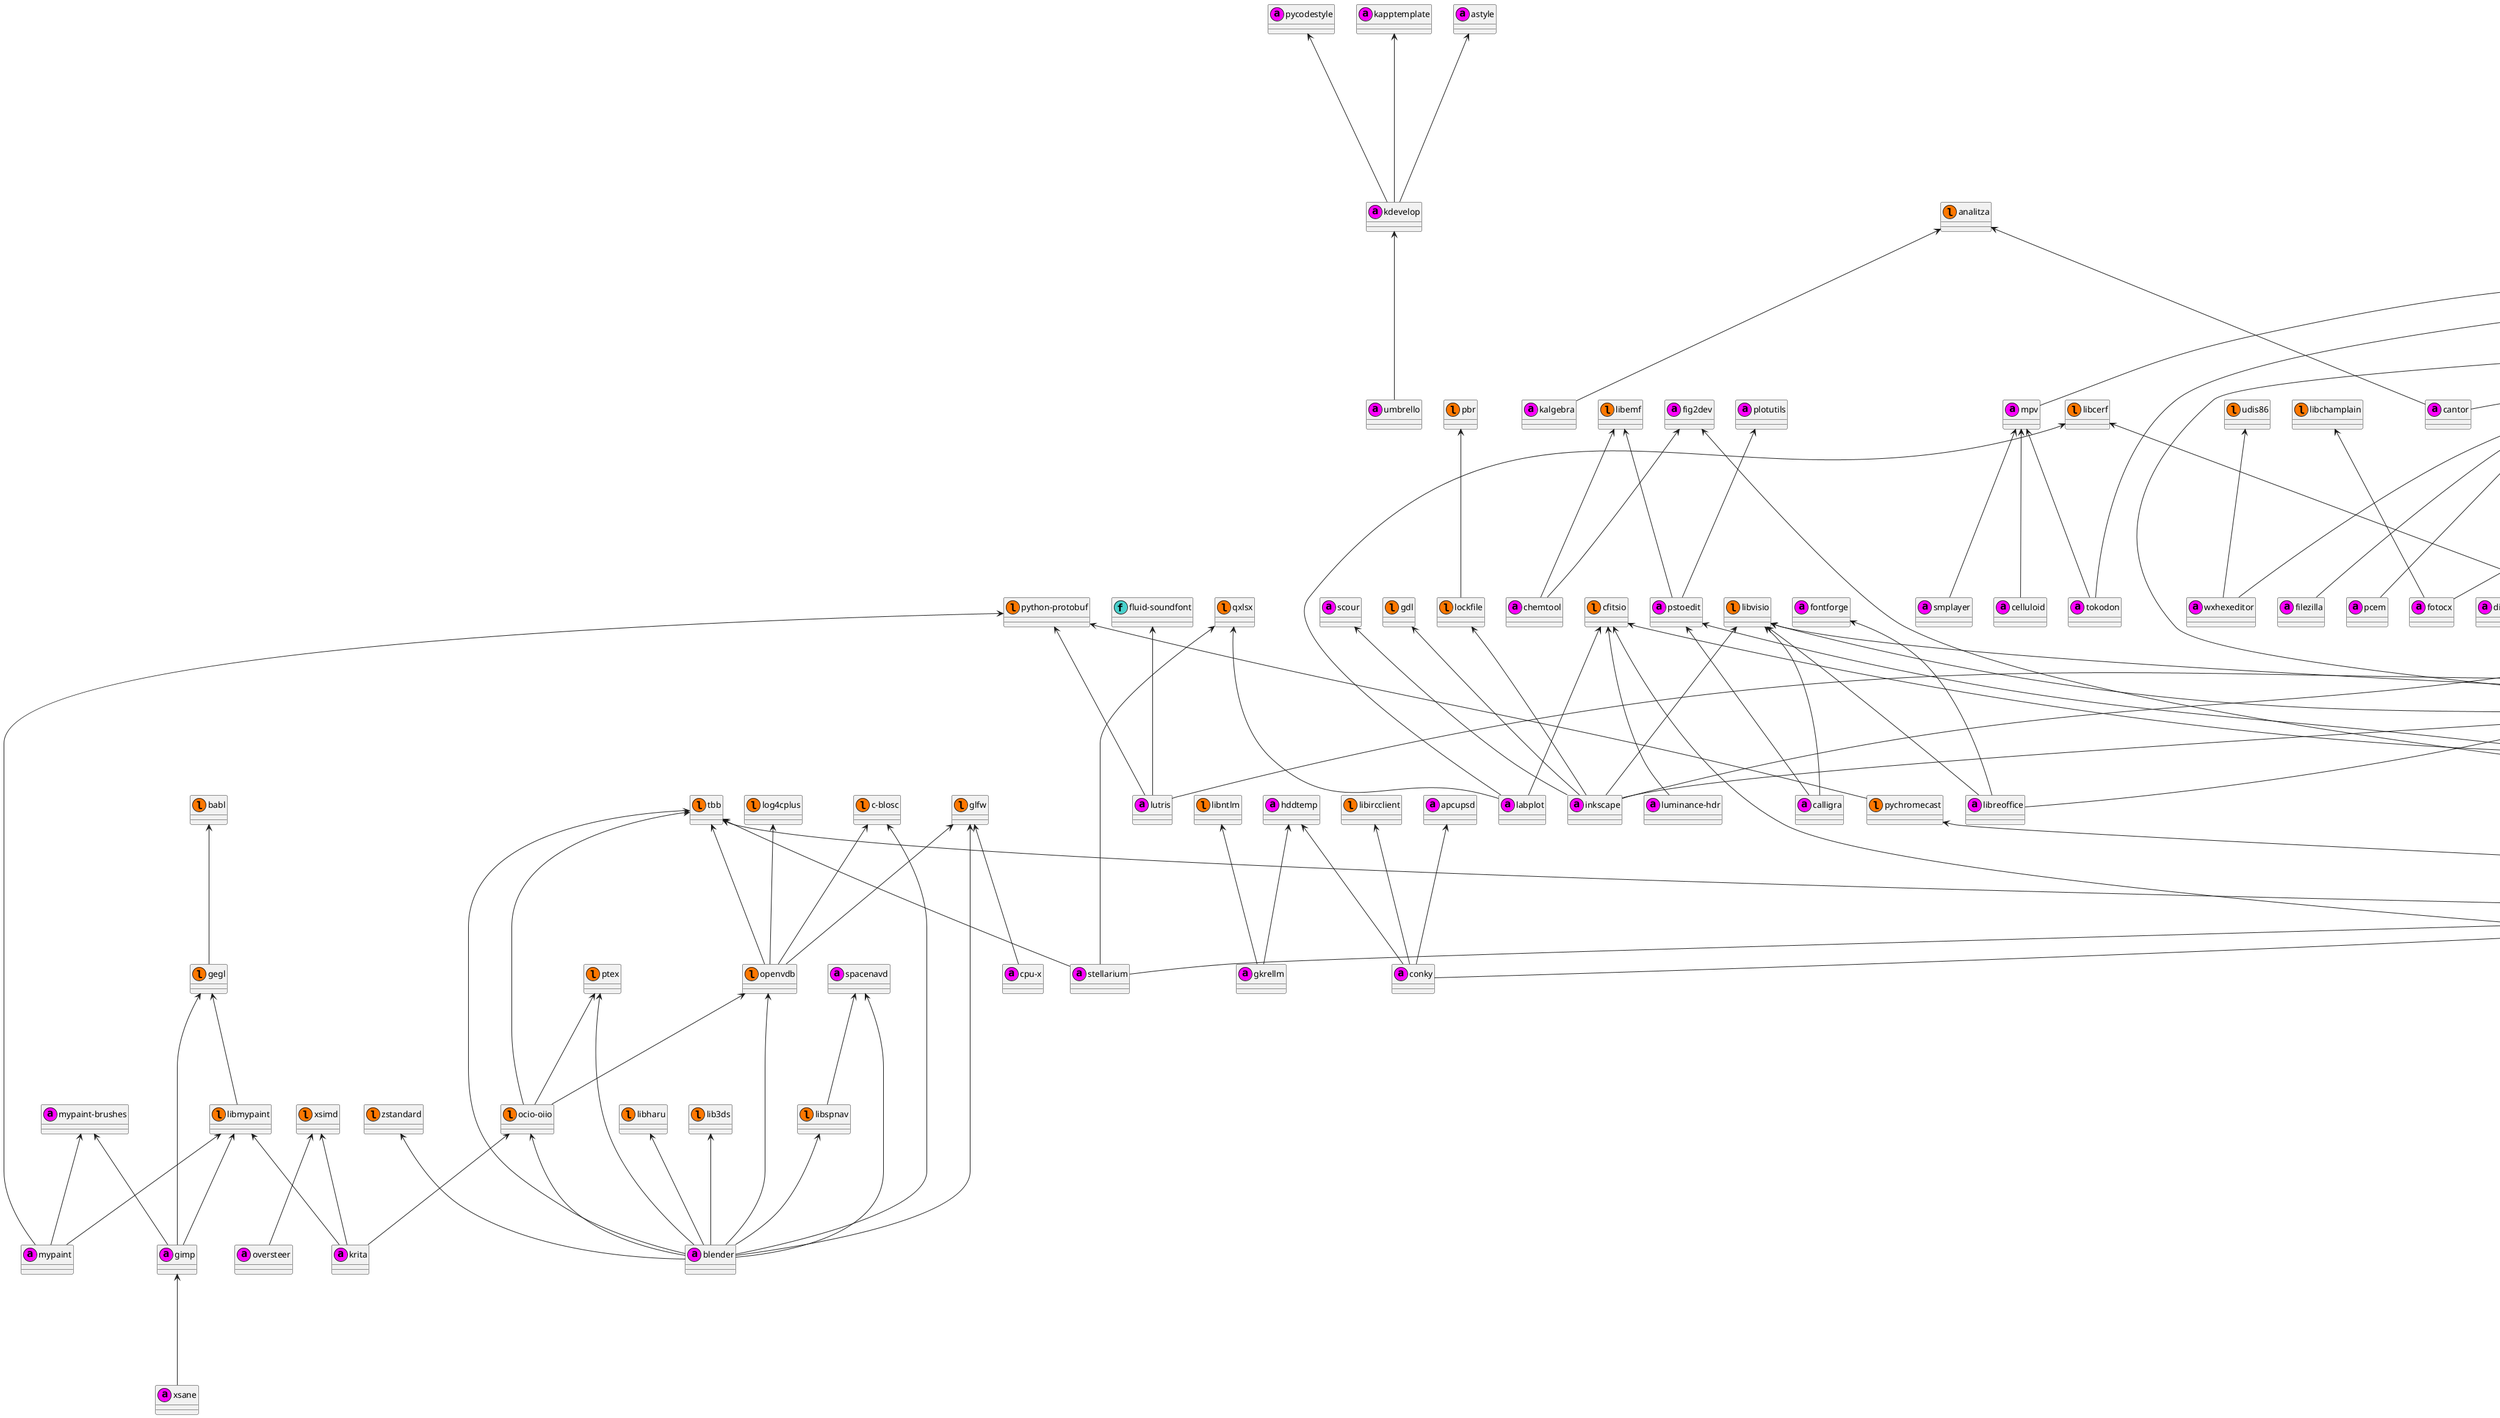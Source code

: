 @startuml

entity "loopup" as utils/loopup << (u,#4B0082) >> {

}
entity "cascadia-code" as fonts/cascadia-code << (f,#48D1CC) >> {

}
entity "fontawesome" as fonts/fontawesome << (f,#48D1CC) >> {

}
entity "font-cursor-misc" as fonts/font-cursor-misc << (f,#48D1CC) >> {

}
entity "inconsolata" as fonts/inconsolata << (f,#48D1CC) >> {

}
entity "inconsolata-hellenic" as fonts/inconsolata-hellenic << (f,#48D1CC) >> {

}
entity "jetbrains-mono" as fonts/jetbrains-mono << (f,#48D1CC) >> {

}
entity "noto-cjk" as fonts/noto-cjk << (f,#48D1CC) >> {

}
entity "noto-extra" as fonts/noto-extra << (f,#48D1CC) >> {

}
entity "roboto" as fonts/roboto << (f,#48D1CC) >> {

}
entity "robotomono" as fonts/robotomono << (f,#48D1CC) >> {

}
entity "robotoslab" as fonts/robotoslab << (f,#48D1CC) >> {

}
entity "stix-fonts" as fonts/stix-fonts << (f,#48D1CC) >> {

}
entity "texcm-ttf" as fonts/texcm-ttf << (f,#48D1CC) >> {

}
entity "wqy-zenhei" as fonts/wqy-zenhei << (f,#48D1CC) >> {

}
entity "wqy-microhei" as fonts/wqy-microhei << (f,#48D1CC) >> {

}
entity "fluid-soundfont" as fonts/fluid-soundfont << (f,#48D1CC) >> {

}
entity "analitza" as libs/analitza << (l,#FF7700) >> {

}
entity "AOMediaCodecs" as libs/AOMediaCodecs << (l,#FF7700) >> {

}
entity "asio" as libs/asio << (l,#FF7700) >> {

}
entity "aubio" as libs/aubio << (l,#FF7700) >> {

}
entity "babl" as libs/babl << (l,#FF7700) >> {

}
entity "beautifulsoup4" as libs/beautifulsoup4 << (l,#FF7700) >> {

}
entity "breeze-plymouth" as libs/breeze-plymouth << (l,#FF7700) >> {

}
entity "c-blosc" as libs/c-blosc << (l,#FF7700) >> {

}
entity "cfitsio" as libs/cfitsio << (l,#FF7700) >> {

}
entity "chrome-binary-plugins" as libs/chrome-binary-plugins << (l,#FF7700) >> {

}
entity "colorama" as libs/colorama << (l,#FF7700) >> {

}
entity "compface" as libs/compface << (l,#FF7700) >> {

}
entity "cpp-httplib" as libs/cpp-httplib << (l,#FF7700) >> {

}
entity "css-parser" as libs/css-parser << (l,#FF7700) >> {

}
entity "cssselect" as libs/cssselect << (l,#FF7700) >> {

}
entity "feedparser" as libs/feedparser << (l,#FF7700) >> {

}
entity "flann" as libs/flann << (l,#FF7700) >> {

}
entity "fltk" as libs/fltk << (l,#FF7700) >> {

}
entity "freeimage" as libs/freeimage << (l,#FF7700) >> {

}
entity "freeradius-client" as apps/freeradius-client << (a,#FF00FF) >> {

}
entity "ftgl" as libs/ftgl << (l,#FF7700) >> {

}
entity "game-music-emu" as libs/game-music-emu << (l,#FF7700) >> {

}
entity "gavl" as libs/gavl << (l,#FF7700) >> {

}
entity "girara" as libs/girara << (l,#FF7700) >> {

}
entity "gdl" as libs/gdl << (l,#FF7700) >> {

}
entity "gl2ps" as libs/gl2ps << (l,#FF7700) >> {

}
entity "glfw" as libs/glfw << (l,#FF7700) >> {

}
entity "gmime-2" as libs/gmime-2 << (l,#FF7700) >> {

}
entity "goocanvas" as libs/goocanvas << (l,#FF7700) >> {

}
entity "gpm" as libs/gpm << (l,#FF7700) >> {

}
entity "gst-plugins-v4l2" as libs/gst-plugins-v4l2 << (l,#FF7700) >> {

}
entity "gtksourceviewmm" as libs/gtksourceviewmm << (l,#FF7700) >> {

}
entity "gupnp-igd" as libs/gupnp-igd << (l,#FF7700) >> {

}
entity "hidapi" as libs/hidapi << (l,#FF7700) >> {

}
entity "id3lib" as libs/id3lib << (l,#FF7700) >> {

}
entity "iniparser" as libs/iniparser << (l,#FF7700) >> {

}
entity "intel-mediasdk" as libs/intel-mediasdk << (l,#FF7700) >> {

}
entity "IO-Tty" as libs/IO-Tty << (l,#FF7700) >> {

}
entity "jbigkit" as libs/jbigkit << (l,#FF7700) >> {

}
entity "ladspa-sdk" as libs/ladspa-sdk << (l,#FF7700) >> {

}
entity "leptonica" as libs/leptonica << (l,#FF7700) >> {

}
entity "lib3ds" as libs/lib3ds << (l,#FF7700) >> {

}
entity "libbs2b" as libs/libbs2b << (l,#FF7700) >> {

}
entity "libcerf" as libs/libcerf << (l,#FF7700) >> {

}
entity "libchamplain" as libs/libchamplain << (l,#FF7700) >> {

}
entity "libconfig" as libs/libconfig << (l,#FF7700) >> {

}
entity "libdiscid" as libs/libdiscid << (l,#FF7700) >> {

}
entity "libdispatch" as libs/libdispatch << (l,#FF7700) >> {

}
entity "libdvdcss" as libs/libdvdcss << (l,#FF7700) >> {

}
entity "libebur128" as libs/libebur128 << (l,#FF7700) >> {

}
entity "libemf" as libs/libemf << (l,#FF7700) >> {

}
entity "libfame" as libs/libfame << (l,#FF7700) >> {

}
entity "libgii" as libs/libgii << (l,#FF7700) >> {

}
entity "libglade" as libs/libglade << (l,#FF7700) >> {

}
entity "libharu" as libs/libharu << (l,#FF7700) >> {

}
entity "libircclient" as libs/libircclient << (l,#FF7700) >> {

}
entity "libktorrent" as libs/libktorrent << (l,#FF7700) >> {

}
entity "liblo" as libs/liblo << (l,#FF7700) >> {

}
entity "liblqr" as libs/liblqr << (l,#FF7700) >> {

}
entity "libmirage" as libs/libmirage << (l,#FF7700) >> {

}
entity "libmp4v2" as libs/libmp4v2 << (l,#FF7700) >> {

}
entity "libntlm" as libs/libntlm << (l,#FF7700) >> {

}
entity "libopusenc" as libs/libopusenc << (l,#FF7700) >> {

}
entity "libprojectm" as libs/libprojectm << (l,#FF7700) >> {

}
entity "libsfml" as libs/libsfml << (l,#FF7700) >> {

}
entity "libshout" as libs/libshout << (l,#FF7700) >> {

}
entity "libsidplay" as libs/libsidplay << (l,#FF7700) >> {

}
entity "libsidplayfp" as libs/libsidplayfp << (l,#FF7700) >> {

}
entity "libsoundtouch" as libs/libsoundtouch << (l,#FF7700) >> {

}
entity "libsrtp" as libs/libsrtp << (l,#FF7700) >> {

}
entity "libutf8proc" as libs/libutf8proc << (l,#FF7700) >> {

}
entity "libvisio" as libs/libvisio << (l,#FF7700) >> {

}
entity "libXaw3d" as libs/libXaw3d << (l,#FF7700) >> {

}
entity "libxdg-basedir" as libs/libxdg-basedir << (l,#FF7700) >> {

}
entity "libzen" as libs/libzen << (l,#FF7700) >> {

}
entity "log4cplus" as libs/log4cplus << (l,#FF7700) >> {

}
entity "lrzsz" as libs/lrzsz << (l,#FF7700) >> {

}
entity "lttng-ust-2_12" as libs/lttng-ust-2_12 << (l,#FF7700) >> {

}
entity "LuaBitOp" as libs/LuaBitOp << (l,#FF7700) >> {

}
entity "lv2" as libs/lv2 << (l,#FF7700) >> {

}
entity "lzip" as libs/lzip << (l,#FF7700) >> {

}
entity "mac" as libs/mac << (l,#FF7700) >> {

}
entity "mathjax" as libs/mathjax << (l,#FF7700) >> {

}
entity "mbedtls" as libs/mbedtls << (l,#FF7700) >> {

}
entity "motif" as libs/motif << (l,#FF7700) >> {

}
entity "mxml" as libs/mxml << (l,#FF7700) >> {

}
entity "nas" as libs/nas << (l,#FF7700) >> {

}
entity "Net-SNMP" as libs/Net-SNMP << (l,#FF7700) >> {

}
entity "neXtaw" as libs/neXtaw << (l,#FF7700) >> {

}
entity "nlohmann_json" as libs/nlohmann_json << (l,#FF7700) >> {

}
entity "oniguruma" as libs/oniguruma << (l,#FF7700) >> {

}
entity "ossp-uuid" as libs/ossp-uuid << (l,#FF7700) >> {

}
entity "pbr" as libs/pbr << (l,#FF7700) >> {

}
entity "perl-Tk" as libs/perl-Tk << (l,#FF7700) >> {

}
entity "physfs" as libs/physfs << (l,#FF7700) >> {

}
entity "portsmf" as libs/portsmf << (l,#FF7700) >> {

}
entity "ptex" as libs/ptex << (l,#FF7700) >> {

}
entity "pynacl" as libs/pynacl << (l,#FF7700) >> {

}
entity "pyproject-hooks" as libs/pyproject-hooks << (l,#FF7700) >> {

}
entity "python-msgpack" as libs/python-msgpack << (l,#FF7700) >> {

}
entity "python-protobuf" as libs/python-protobuf << (l,#FF7700) >> {

}
entity "qcustomplot" as libs/qcustomplot << (l,#FF7700) >> {

}
entity "qscintilla" as libs/qscintilla << (l,#FF7700) >> {

}
entity "qscintilla-qt5" as libs/qscintilla-qt5 << (l,#FF7700) >> {

}
entity "qtpy" as libs/qtpy << (l,#FF7700) >> {

}
entity "qxlsx" as libs/qxlsx << (l,#FF7700) >> {

}
entity "random2" as libs/random2 << (l,#FF7700) >> {

}
entity "rapidjson" as libs/rapidjson << (l,#FF7700) >> {

}
entity "regex" as libs/regex << (l,#FF7700) >> {

}
entity "reportlab" as libs/reportlab << (l,#FF7700) >> {

}
entity "rnnoise" as apps/rnnoise << (a,#FF00FF) >> {

}
entity "rtaudio" as libs/rtaudio << (l,#FF7700) >> {

}
entity "rtmidi" as libs/rtmidi << (l,#FF7700) >> {

}
entity "send2trash" as libs/send2trash << (l,#FF7700) >> {

}
entity "sgml-common" as libs/sgml-common << (l,#FF7700) >> {

}
entity "smpeg" as libs/smpeg << (l,#FF7700) >> {

}
entity "smpeg2" as libs/smpeg2 << (l,#FF7700) >> {

}
entity "Text-CSV" as libs/Text-CSV << (l,#FF7700) >> {

}
entity "tinyxml2" as libs/tinyxml2 << (l,#FF7700) >> {

}
entity "tree-sitter" as libs/tree-sitter << (l,#FF7700) >> {

}
entity "twisted" as libs/twisted << (l,#FF7700) >> {

}
entity "udis86" as libs/udis86 << (l,#FF7700) >> {

}
entity "uriparser" as libs/uriparser << (l,#FF7700) >> {

}
entity "uthash" as libs/uthash << (l,#FF7700) >> {

}
entity "utfcpp" as libs/utfcpp << (l,#FF7700) >> {

}
entity "vamp-plugin-sdk" as libs/vamp-plugin-sdk << (l,#FF7700) >> {

}
entity "vdf" as libs/vdf << (l,#FF7700) >> {

}
entity "websocketpp" as libs/websocketpp << (l,#FF7700) >> {

}
entity "python-deprecated" as libs/python-deprecated << (l,#FF7700) >> {

}
entity "wxGTK" as libs/wxGTK << (l,#FF7700) >> {

}
entity "wxGTK-3_0-gtk3" as libs/wxGTK-3_0-gtk3 << (l,#FF7700) >> {

}
entity "xsimd" as libs/xsimd << (l,#FF7700) >> {

}
entity "zimg" as libs/zimg << (l,#FF7700) >> {

}
entity "zita-convolver" as libs/zita-convolver << (l,#FF7700) >> {

}
entity "zstandard" as libs/zstandard << (l,#FF7700) >> {

}
entity "alacritty" as apps/alacritty << (a,#FF00FF) >> {

}
entity "alligator" as apps/alligator << (a,#FF00FF) >> {

}
entity "amarok" as apps/amarok << (a,#FF00FF) >> {

}
entity "amberol" as apps/amberol << (a,#FF00FF) >> {

}
entity "android-tools" as apps/android-tools << (a,#FF00FF) >> {

}
entity "ant" as apps/ant << (a,#FF00FF) >> {

}
entity "astyle" as apps/astyle << (a,#FF00FF) >> {

}
entity "apcupsd" as apps/apcupsd << (a,#FF00FF) >> {

}
entity "argouml" as apps/argouml << (a,#FF00FF) >> {

}
entity "argyllcms" as apps/argyllcms << (a,#FF00FF) >> {

}
entity "atop" as apps/atop << (a,#FF00FF) >> {

}
entity "b5i2iso" as apps/b5i2iso << (a,#FF00FF) >> {

}
entity "badwolf" as apps/badwolf << (a,#FF00FF) >> {

}
entity "bashtop" as apps/bashtop << (a,#FF00FF) >> {

}
entity "bchunk" as apps/bchunk << (a,#FF00FF) >> {

}
entity "billardgl" as apps/billardgl << (a,#FF00FF) >> {

}
entity "bind-tools" as apps/bind-tools << (a,#FF00FF) >> {

}
entity "bin2iso" as apps/bin2iso << (a,#FF00FF) >> {

}
entity "bleachbit" as apps/bleachbit << (a,#FF00FF) >> {

}
entity "bluefish" as apps/bluefish << (a,#FF00FF) >> {

}
entity "bottom" as apps/bottom << (a,#FF00FF) >> {

}
entity "brasero" as apps/brasero << (a,#FF00FF) >> {

}
entity "brave" as apps/brave << (a,#FF00FF) >> {

}
entity "brother-dcp1610w-bin" as apps/brother-dcp1610w-bin << (a,#FF00FF) >> {

}
entity "brother-scan4-bin" as apps/brother-scan4-bin << (a,#FF00FF) >> {

}
entity "cartridges" as apps/cartridges << (a,#FF00FF) >> {

}
entity "ccd2iso" as apps/ccd2iso << (a,#FF00FF) >> {

}
entity "celestia" as apps/celestia << (a,#FF00FF) >> {

}
entity "clamav" as apps/clamav << (a,#FF00FF) >> {

}
entity "cmatrix" as apps/cmatrix << (a,#FF00FF) >> {

}
entity "colord-kde" as apps/colord-kde << (a,#FF00FF) >> {

}
entity "converseen" as apps/converseen << (a,#FF00FF) >> {

}
entity "cool-retro-term" as apps/cool-retro-term << (a,#FF00FF) >> {

}
entity "coquillo" as apps/coquillo << (a,#FF00FF) >> {

}
entity "cuetools" as apps/cuetools << (a,#FF00FF) >> {

}
entity "curses-hexedit" as apps/curses-hexedit << (a,#FF00FF) >> {

}
entity "dcraw" as apps/dcraw << (a,#FF00FF) >> {

}
entity "designer" as apps/designer << (a,#FF00FF) >> {

}
entity "diffpdf" as apps/diffpdf << (a,#FF00FF) >> {

}
entity "diffuse" as apps/diffuse << (a,#FF00FF) >> {

}
entity "distrobox" as apps/distrobox << (a,#FF00FF) >> {

}
entity "dolphin-plugins-git" as apps/dolphin-plugins-git << (a,#FF00FF) >> {

}
entity "dotnet-common" as apps/dotnet-common << (a,#FF00FF) >> {

}
entity "dotnet-runtime-nugets-8" as apps/dotnet-runtime-nugets-8 << (a,#FF00FF) >> {

}
entity "drawio-desktop-bin" as apps/drawio-desktop-bin << (a,#FF00FF) >> {

}
entity "dtach" as apps/dtach << (a,#FF00FF) >> {

}
entity "dvdauthor" as apps/dvdauthor << (a,#FF00FF) >> {

}
entity "edid-tools" as apps/edid-tools << (a,#FF00FF) >> {

}
entity "elisa" as apps/elisa << (a,#FF00FF) >> {

}
entity "Email-Outlook-Message" as apps/Email-Outlook-Message << (a,#FF00FF) >> {

}
entity "erlang" as apps/erlang << (a,#FF00FF) >> {

}
entity "epiphany" as apps/epiphany << (a,#FF00FF) >> {

}
entity "epson-inkjet-printer-escpr" as apps/epson-inkjet-printer-escpr << (a,#FF00FF) >> {

}
entity "epstool" as apps/epstool << (a,#FF00FF) >> {

}
entity "eselect-emacs" as apps/eselect-emacs << (a,#FF00FF) >> {

}
entity "ext4magic" as apps/ext4magic << (a,#FF00FF) >> {

}
entity "extundelete" as apps/extundelete << (a,#FF00FF) >> {

}
entity "ffmpeg-chromium" as libs/ffmpeg-chromium << (l,#FF7700) >> {

}
entity "ffmpegthumbs" as apps/ffmpegthumbs << (a,#FF00FF) >> {

}
entity "fig2dev" as apps/fig2dev << (a,#FF00FF) >> {

}
entity "filelight" as apps/filelight << (a,#FF00FF) >> {

}
entity "firejail" as apps/firejail << (a,#FF00FF) >> {

}
entity "fish" as apps/fish << (a,#FF00FF) >> {

}
entity "flam3" as apps/flam3 << (a,#FF00FF) >> {

}
entity "flameshot" as apps/flameshot << (a,#FF00FF) >> {

}
entity "foliate" as apps/foliate << (a,#FF00FF) >> {

}
entity "fontforge" as apps/fontforge << (a,#FF00FF) >> {

}
entity "foobillard" as apps/foobillard << (a,#FF00FF) >> {

}
entity "fooyin" as apps/fooyin << (a,#FF00FF) >> {

}
entity "fpc" as apps/fpc << (a,#FF00FF) >> {

}
entity "fping" as apps/fping << (a,#FF00FF) >> {

}
entity "fraqtive" as apps/fraqtive << (a,#FF00FF) >> {

}
entity "freeoffice" as apps/freeoffice << (a,#FF00FF) >> {

}
entity "galaxy" as apps/galaxy << (a,#FF00FF) >> {

}
entity "gaupol" as apps/gaupol << (a,#FF00FF) >> {

}
entity "geany" as apps/geany << (a,#FF00FF) >> {

}
entity "geeqie" as apps/geeqie << (a,#FF00FF) >> {

}
entity "ghostwriter" as apps/ghostwriter << (a,#FF00FF) >> {

}
entity "gitkraken" as apps/gitkraken << (a,#FF00FF) >> {

}
entity "gmtp" as apps/gmtp << (a,#FF00FF) >> {

}
entity "gnofract4d" as apps/gnofract4d << (a,#FF00FF) >> {

}
entity "gnome-shell-frippery" as apps/gnome-shell-frippery << (a,#FF00FF) >> {

}
entity "gnome-tweaks" as apps/gnome-tweaks << (a,#FF00FF) >> {

}
entity "gnumeric" as apps/gnumeric << (a,#FF00FF) >> {

}
entity "go" as apps/go << (a,#FF00FF) >> {

}
entity "google-chrome" as apps/google-chrome << (a,#FF00FF) >> {

}
entity "grub-btrfs" as apps/grub-btrfs << (a,#FF00FF) >> {

}
entity "gsmartcontrol" as apps/gsmartcontrol << (a,#FF00FF) >> {

}
entity "gtk-sunlight" as apps/gtk-sunlight << (a,#FF00FF) >> {

}
entity "gtkspell" as apps/gtkspell << (a,#FF00FF) >> {

}
entity "guvcview" as apps/guvcview << (a,#FF00FF) >> {

}
entity "hardinfo" as apps/hardinfo << (a,#FF00FF) >> {

}
entity "hddtemp" as apps/hddtemp << (a,#FF00FF) >> {

}
entity "htop" as apps/htop << (a,#FF00FF) >> {

}
entity "httrack" as apps/httrack << (a,#FF00FF) >> {

}
entity "hwinfo" as apps/hwinfo << (a,#FF00FF) >> {

}
entity "iat" as apps/iat << (a,#FF00FF) >> {

}
entity "i2c-tools" as apps/i2c-tools << (a,#FF00FF) >> {

}
entity "icoutils" as apps/icoutils << (a,#FF00FF) >> {

}
entity "imwheel" as apps/imwheel << (a,#FF00FF) >> {

}
entity "iptraf-ng" as apps/iptraf-ng << (a,#FF00FF) >> {

}
entity "joe" as apps/joe << (a,#FF00FF) >> {

}
entity "kapptemplate" as apps/kapptemplate << (a,#FF00FF) >> {

}
entity "kate" as apps/kate << (a,#FF00FF) >> {

}
entity "kcharselect" as apps/kcharselect << (a,#FF00FF) >> {

}
entity "kchmviewer" as apps/kchmviewer << (a,#FF00FF) >> {

}
entity "kcolorchooser" as apps/kcolorchooser << (a,#FF00FF) >> {

}
entity "kdiff3" as apps/kdiff3 << (a,#FF00FF) >> {

}
entity "kdocker" as apps/kdocker << (a,#FF00FF) >> {

}
entity "keepassxc" as apps/keepassxc << (a,#FF00FF) >> {

}
entity "kgpg" as apps/kgpg << (a,#FF00FF) >> {

}
entity "khronos" as apps/khronos << (a,#FF00FF) >> {

}
entity "kimagemapeditor" as apps/kimagemapeditor << (a,#FF00FF) >> {

}
entity "kompare" as apps/kompare << (a,#FF00FF) >> {

}
entity "konqueror" as apps/konqueror << (a,#FF00FF) >> {

}
entity "kooha" as apps/kooha << (a,#FF00FF) >> {

}
entity "kookbook" as apps/kookbook << (a,#FF00FF) >> {

}
entity "krfb" as apps/krfb << (a,#FF00FF) >> {

}
entity "krecorder" as apps/krecorder << (a,#FF00FF) >> {

}
entity "kruler" as apps/kruler << (a,#FF00FF) >> {

}
entity "krusader" as apps/krusader << (a,#FF00FF) >> {

}
entity "ksnip" as apps/ksnip << (a,#FF00FF) >> {

}
entity "kvantum" as apps/kvantum << (a,#FF00FF) >> {

}
entity "leocad" as apps/leocad << (a,#FF00FF) >> {

}
entity "qalculate-gtk" as apps/qalculate-gtk << (a,#FF00FF) >> {

}
entity "qalculate-qt" as apps/qalculate-qt << (a,#FF00FF) >> {

}
entity "librecad" as apps/librecad << (a,#FF00FF) >> {

}
entity "linuxtv-utils" as apps/linuxtv-utils << (a,#FF00FF) >> {

}
entity "lshw" as apps/lshw << (a,#FF00FF) >> {

}
entity "luajit" as apps/luajit << (a,#FF00FF) >> {

}
entity "ly" as apps/ly << (a,#FF00FF) >> {

}
entity "mandelbulber" as apps/mandelbulber << (a,#FF00FF) >> {

}
entity "mangohud" as apps/mangohud << (a,#FF00FF) >> {

}
entity "marble" as apps/marble << (a,#FF00FF) >> {

}
entity "meld" as apps/meld << (a,#FF00FF) >> {

}
entity "minidlna" as apps/minidlna << (a,#FF00FF) >> {

}
entity "mono" as apps/mono << (a,#FF00FF) >> {

}
entity "mypaint-brushes" as apps/mypaint-brushes << (a,#FF00FF) >> {

}
entity "ncdu" as apps/ncdu << (a,#FF00FF) >> {

}
entity "nethogs" as apps/nethogs << (a,#FF00FF) >> {

}
entity "netkit-fingerd" as apps/netkit-fingerd << (a,#FF00FF) >> {

}
entity "nmap" as apps/nmap << (a,#FF00FF) >> {

}
entity "nmon" as apps/nmon << (a,#FF00FF) >> {

}
entity "nnn" as apps/nnn << (a,#FF00FF) >> {

}
entity "nordvpn" as apps/nordvpn << (a,#FF00FF) >> {

}
entity "nrg2iso" as apps/nrg2iso << (a,#FF00FF) >> {

}
entity "nx" as apps/nx << (a,#FF00FF) >> {

}
entity "otter" as apps/otter << (a,#FF00FF) >> {

}
entity "pandoc" as apps/pandoc << (a,#FF00FF) >> {

}
entity "pdftk" as apps/pdftk << (a,#FF00FF) >> {

}
entity "peek" as apps/peek << (a,#FF00FF) >> {

}
entity "piper" as apps/piper << (a,#FF00FF) >> {

}
entity "plasma-sdk" as apps/plasma-sdk << (a,#FF00FF) >> {

}
entity "plotutils" as apps/plotutils << (a,#FF00FF) >> {

}
entity "podofo" as apps/podofo << (a,#FF00FF) >> {

}
entity "popcorntime" as apps/popcorntime << (a,#FF00FF) >> {

}
entity "polari" as apps/polari << (a,#FF00FF) >> {

}
entity "powerpanel" as apps/powerpanel << (a,#FF00FF) >> {

}
entity "proton-ge-custom-bin" as apps/proton-ge-custom-bin << (a,#FF00FF) >> {

}
entity "pulseaudio-qt" as apps/pulseaudio-qt << (a,#FF00FF) >> {

}
entity "putty" as apps/putty << (a,#FF00FF) >> {

}
entity "pycodestyle" as apps/pycodestyle << (a,#FF00FF) >> {

}
entity "qbittorrent" as apps/qbittorrent << (a,#FF00FF) >> {

}
entity "qmplay2" as apps/qmplay2 << (a,#FF00FF) >> {

}
entity "qt5ct" as apps/qt5ct << (a,#FF00FF) >> {

}
entity "qt6ct" as apps/qt6ct << (a,#FF00FF) >> {

}
entity "quassel" as apps/quassel << (a,#FF00FF) >> {

}
entity "qhexedit2" as apps/qhexedit2 << (a,#FF00FF) >> {

}
entity "qjackctl" as apps/qjackctl << (a,#FF00FF) >> {

}
entity "qjoypad" as apps/qjoypad << (a,#FF00FF) >> {

}
entity "qview" as apps/qview << (a,#FF00FF) >> {

}
entity "rawtherapee" as apps/rawtherapee << (a,#FF00FF) >> {

}
entity "redshift" as apps/redshift << (a,#FF00FF) >> {

}
entity "rhino" as apps/rhino << (a,#FF00FF) >> {

}
entity "rssguard" as apps/rssguard << (a,#FF00FF) >> {

}
entity "rofi" as apps/rofi << (a,#FF00FF) >> {

}
entity "scapy" as apps/scapy << (a,#FF00FF) >> {

}
entity "scour" as apps/scour << (a,#FF00FF) >> {

}
entity "simple-scan" as apps/simple-scan << (a,#FF00FF) >> {

}
entity "simplescreenrecorder" as apps/simplescreenrecorder << (a,#FF00FF) >> {

}
entity "skypeforlinux" as apps/skypeforlinux << (a,#FF00FF) >> {

}
entity "snapper-gui" as apps/snapper-gui << (a,#FF00FF) >> {

}
entity "sndio" as apps/sndio << (a,#FF00FF) >> {

}
entity "solaar" as apps/solaar << (a,#FF00FF) >> {

}
entity "spacenavd" as apps/spacenavd << (a,#FF00FF) >> {

}
entity "subtitlecomposer" as apps/subtitlecomposer << (a,#FF00FF) >> {

}
entity "sqlcipher" as apps/sqlcipher << (a,#FF00FF) >> {

}
entity "supercollider" as apps/supercollider << (a,#FF00FF) >> {

}
entity "tcsh" as apps/tcsh << (a,#FF00FF) >> {

}
entity "timeshift" as apps/timeshift << (a,#FF00FF) >> {

}
entity "tophat" as apps/tophat << (a,#FF00FF) >> {

}
entity "tree" as apps/tree << (a,#FF00FF) >> {

}
entity "shortwave" as apps/shortwave << (a,#FF00FF) >> {

}
entity "st" as apps/st << (a,#FF00FF) >> {

}
entity "sweeper" as apps/sweeper << (a,#FF00FF) >> {

}
entity "systemdgenie" as apps/systemdgenie << (a,#FF00FF) >> {

}
entity "testdisk" as apps/testdisk << (a,#FF00FF) >> {

}
entity "tk" as apps/tk << (a,#FF00FF) >> {

}
entity "tmux" as apps/tmux << (a,#FF00FF) >> {

}
entity "ttaenc" as apps/ttaenc << (a,#FF00FF) >> {

}
entity "twolame" as apps/twolame << (a,#FF00FF) >> {

}
entity "ufw" as apps/ufw << (a,#FF00FF) >> {

}
entity "ulauncher" as apps/ulauncher << (a,#FF00FF) >> {

}
entity "usb_modeswitch" as apps/usb_modeswitch << (a,#FF00FF) >> {

}
entity "usbmuxd" as apps/usbmuxd << (a,#FF00FF) >> {

}
entity "vcdimager" as apps/vcdimager << (a,#FF00FF) >> {

}
entity "vesktop" as apps/vesktop << (a,#FF00FF) >> {

}
entity "video-trimmer" as apps/video-trimmer << (a,#FF00FF) >> {

}
entity "vscodium" as apps/vscodium << (a,#FF00FF) >> {

}
entity "w_scan" as apps/w_scan << (a,#FF00FF) >> {

}
entity "wacomtablet" as apps/wacomtablet << (a,#FF00FF) >> {

}
entity "warp" as apps/warp << (a,#FF00FF) >> {

}
entity "wavemon" as apps/wavemon << (a,#FF00FF) >> {

}
entity "weechat" as apps/weechat << (a,#FF00FF) >> {

}
entity "wireshark" as apps/wireshark << (a,#FF00FF) >> {

}
entity "worker" as apps/worker << (a,#FF00FF) >> {

}
entity "xaos" as apps/xaos << (a,#FF00FF) >> {

}
entity "xli" as apps/xli << (a,#FF00FF) >> {

}
entity "xmahjongg" as apps/xmahjongg << (a,#FF00FF) >> {

}
entity "xpad" as apps/xpad << (a,#FF00FF) >> {

}
entity "xscreensavers" as apps/xscreensavers << (a,#FF00FF) >> {

}
entity "xsensors" as apps/xsensors << (a,#FF00FF) >> {

}
entity "xwininfo" as apps/xwininfo << (a,#FF00FF) >> {

}
entity "zsh" as apps/zsh << (a,#FF00FF) >> {

}
entity "build" as libs/build << (l,#FF7700) >> {

}
entity "cachecontrol" as libs/cachecontrol << (l,#FF7700) >> {

}
entity "cmt-plugins" as libs/cmt-plugins << (l,#FF7700) >> {

}
entity "dssi" as libs/dssi << (l,#FF7700) >> {

}
entity "gst-plugins-srtp" as libs/gst-plugins-srtp << (l,#FF7700) >> {

}
entity "hid" as libs/hid << (l,#FF7700) >> {

}
entity "libao" as libs/libao << (l,#FF7700) >> {

}
entity "libcaca" as libs/libcaca << (l,#FF7700) >> {

}
entity "libgnomecanvas" as libs/libgnomecanvas << (l,#FF7700) >> {

}
entity "liblrdf" as libs/liblrdf << (l,#FF7700) >> {

}
entity "libmediainfo" as libs/libmediainfo << (l,#FF7700) >> {

}
entity "libmikmod" as libs/libmikmod << (l,#FF7700) >> {

}
entity "libnice" as libs/libnice << (l,#FF7700) >> {

}
entity "libspnav" as libs/libspnav << (l,#FF7700) >> {

}
entity "lilv" as libs/lilv << (l,#FF7700) >> {

}
entity "lockfile" as libs/lockfile << (l,#FF7700) >> {

}
entity "lpeg" as libs/lpeg << (l,#FF7700) >> {

}
entity "pgi" as libs/pgi << (l,#FF7700) >> {

}
entity "pychromecast" as libs/pychromecast << (l,#FF7700) >> {

}
entity "pysol-cards" as libs/pysol-cards << (l,#FF7700) >> {

}
entity "rubberband" as libs/rubberband << (l,#FF7700) >> {

}
entity "tbb" as libs/tbb << (l,#FF7700) >> {

}
entity "tiff-compat" as libs/tiff-compat << (l,#FF7700) >> {

}
entity "xine-lib" as libs/xine-lib << (l,#FF7700) >> {

}
entity "cairo-clock" as apps/cairo-clock << (a,#FF00FF) >> {

}
entity "cairo-dock" as apps/cairo-dock << (a,#FF00FF) >> {

}
entity "cava" as apps/cava << (a,#FF00FF) >> {

}
entity "cdemu" as apps/cdemu << (a,#FF00FF) >> {

}
entity "cdemu" as layerbase/cdemu << (λ,#98FB98) >> {

}
entity "cdrdao" as apps/cdrdao << (a,#FF00FF) >> {

}
entity "chemtool" as apps/chemtool << (a,#FF00FF) >> {

}
entity "clementine" as apps/clementine << (a,#FF00FF) >> {

}
entity "cpu-x" as apps/cpu-x << (a,#FF00FF) >> {

}
entity "cutecom" as apps/cutecom << (a,#FF00FF) >> {

}
entity "darktable" as apps/darktable << (a,#FF00FF) >> {

}
entity "deadbeef" as apps/deadbeef << (a,#FF00FF) >> {

}
entity "delve" as apps/delve << (a,#FF00FF) >> {

}
entity "dia" as apps/dia << (a,#FF00FF) >> {

}
entity "diff-pdf" as apps/diff-pdf << (a,#FF00FF) >> {

}
entity "docker-tools" as apps/docker-tools << (a,#FF00FF) >> {

}
entity "dotnet-sdk-6" as apps/dotnet-sdk-6 << (a,#FF00FF) >> {

}
entity "dotnet-sdk-8" as apps/dotnet-sdk-8 << (a,#FF00FF) >> {

}
entity "easytag" as apps/easytag << (a,#FF00FF) >> {

}
entity "emacs" as apps/emacs << (a,#FF00FF) >> {

}
entity "extreme-tuxracer" as apps/extreme-tuxracer << (a,#FF00FF) >> {

}
entity "filezilla" as apps/filezilla << (a,#FF00FF) >> {

}
entity "foot" as apps/foot << (a,#FF00FF) >> {

}
entity "gftp" as apps/gftp << (a,#FF00FF) >> {

}
entity "ghostty" as apps/ghostty << (a,#FF00FF) >> {

}
entity "gkrellm" as apps/gkrellm << (a,#FF00FF) >> {

}
entity "gnome-games" as apps/gnome-games << (a,#FF00FF) >> {

}
entity "gnuchess" as apps/gnuchess << (a,#FF00FF) >> {

}
entity "gopls" as apps/gopls << (a,#FF00FF) >> {

}
entity "goverlay" as apps/goverlay << (a,#FF00FF) >> {

}
entity "handbrake" as apps/handbrake << (a,#FF00FF) >> {

}
entity "hexchat" as apps/hexchat << (a,#FF00FF) >> {

}
entity "isomaster" as apps/isomaster << (a,#FF00FF) >> {

}
entity "kalgebra" as apps/kalgebra << (a,#FF00FF) >> {

}
entity "kget" as apps/kget << (a,#FF00FF) >> {

}
entity "kid3" as apps/kid3 << (a,#FF00FF) >> {

}
entity "krename" as apps/krename << (a,#FF00FF) >> {

}
entity "ktorrent" as apps/ktorrent << (a,#FF00FF) >> {

}
entity "kwave" as apps/kwave << (a,#FF00FF) >> {

}
entity "kweather" as apps/kweather << (a,#FF00FF) >> {

}
entity "lash" as apps/lash << (a,#FF00FF) >> {

}
entity "links" as apps/links << (a,#FF00FF) >> {

}
entity "linux-wbfs-manager" as apps/linux-wbfs-manager << (a,#FF00FF) >> {

}
entity "lutris" as apps/lutris << (a,#FF00FF) >> {

}
entity "mc" as apps/mc << (a,#FF00FF) >> {

}
entity "milkytracker" as apps/milkytracker << (a,#FF00FF) >> {

}
entity "minicom" as apps/minicom << (a,#FF00FF) >> {

}
entity "mirage2iso" as apps/mirage2iso << (a,#FF00FF) >> {

}
entity "mkvtoolnix" as apps/mkvtoolnix << (a,#FF00FF) >> {

}
entity "mosh" as apps/mosh << (a,#FF00FF) >> {

}
entity "mpv" as apps/mpv << (a,#FF00FF) >> {

}
entity "musescore" as apps/musescore << (a,#FF00FF) >> {

}
entity "net-snmp" as apps/net-snmp << (a,#FF00FF) >> {

}
entity "nwipe" as apps/nwipe << (a,#FF00FF) >> {

}
entity "obs-studio" as apps/obs-studio << (a,#FF00FF) >> {

}
entity "oh-my-posh" as apps/oh-my-posh << (a,#FF00FF) >> {

}
entity "okteta" as apps/okteta << (a,#FF00FF) >> {

}
entity "openjade" as apps/openjade << (a,#FF00FF) >> {

}
entity "openrgb" as apps/openrgb << (a,#FF00FF) >> {

}
entity "opera" as apps/opera << (a,#FF00FF) >> {

}
entity "oversteer" as apps/oversteer << (a,#FF00FF) >> {

}
entity "p7zip-ui" as apps/p7zip-ui << (a,#FF00FF) >> {

}
entity "pcem" as apps/pcem << (a,#FF00FF) >> {

}
entity "pdfarranger" as apps/pdfarranger << (a,#FF00FF) >> {

}
entity "picom" as apps/picom << (a,#FF00FF) >> {

}
entity "pip" as apps/pip << (a,#FF00FF) >> {

}
entity "plymouth-kcm" as apps/plymouth-kcm << (a,#FF00FF) >> {

}
entity "postgresql" as apps/postgresql << (a,#FF00FF) >> {

}
entity "pstoedit" as apps/pstoedit << (a,#FF00FF) >> {

}
entity "qcad" as apps/qcad << (a,#FF00FF) >> {

}
entity "qdevicemonitor" as apps/qdevicemonitor << (a,#FF00FF) >> {

}
entity "qmmp" as apps/qmmp << (a,#FF00FF) >> {

}
entity "qtox" as apps/qtox << (a,#FF00FF) >> {

}
entity "qutebrowser" as apps/qutebrowser << (a,#FF00FF) >> {

}
entity "regexxer" as apps/regexxer << (a,#FF00FF) >> {

}
entity "remmina" as apps/remmina << (a,#FF00FF) >> {

}
entity "rotoscope" as apps/rotoscope << (a,#FF00FF) >> {

}
entity "shntool" as apps/shntool << (a,#FF00FF) >> {

}
entity "shutter" as apps/shutter << (a,#FF00FF) >> {

}
entity "sigil" as apps/sigil << (a,#FF00FF) >> {

}
entity "smplayer" as apps/smplayer << (a,#FF00FF) >> {

}
entity "soundconverter" as apps/soundconverter << (a,#FF00FF) >> {

}
entity "sqliteman" as apps/sqliteman << (a,#FF00FF) >> {

}
entity "tesseract" as apps/tesseract << (a,#FF00FF) >> {

}
entity "tigervnc" as apps/tigervnc << (a,#FF00FF) >> {

}
entity "tor" as apps/tor << (a,#FF00FF) >> {

}
entity "transmission" as apps/transmission << (a,#FF00FF) >> {

}
entity "upplay" as apps/upplay << (a,#FF00FF) >> {

}
entity "vdr" as apps/vdr << (a,#FF00FF) >> {

}
entity "visual-regexp" as apps/visual-regexp << (a,#FF00FF) >> {

}
entity "vivaldi" as apps/vivaldi << (a,#FF00FF) >> {

}
entity "vkeybd" as apps/vkeybd << (a,#FF00FF) >> {

}
entity "warzone2100" as apps/warzone2100 << (a,#FF00FF) >> {

}
entity "wxhexeditor" as apps/wxhexeditor << (a,#FF00FF) >> {

}
entity "wine-staging" as apps/wine-staging << (a,#FF00FF) >> {

}
entity "yamllint" as apps/yamllint << (a,#FF00FF) >> {

}
entity "zathura" as apps/zathura << (a,#FF00FF) >> {

}
entity "zoom" as apps/zoom << (a,#FF00FF) >> {

}
entity "gst-plugins-libnice" as libs/gst-plugins-libnice << (l,#FF7700) >> {

}
entity "indilib" as libs/indilib << (l,#FF7700) >> {

}
entity "openvdb" as libs/openvdb << (l,#FF7700) >> {

}
entity "amsynth" as apps/amsynth << (a,#FF00FF) >> {

}
entity "asbru-cm" as apps/asbru-cm << (a,#FF00FF) >> {

}
entity "avalonia-ilspy" as apps/avalonia-ilspy << (a,#FF00FF) >> {

}
entity "avidemux" as apps/avidemux << (a,#FF00FF) >> {

}
entity "bat" as apps/bat << (a,#FF00FF) >> {

}
entity "brother-dcp1610w-bin-brscan4" as apps/brother-dcp1610w-bin-brscan4 << (a,#FF00FF) >> {

}
entity "calibre" as apps/calibre << (a,#FF00FF) >> {

}
entity "cantor" as apps/cantor << (a,#FF00FF) >> {

}
entity "celluloid" as apps/celluloid << (a,#FF00FF) >> {

}
entity "clamtk" as apps/clamtk << (a,#FF00FF) >> {

}
entity "dvd-rw-tools" as apps/dvd-rw-tools << (a,#FF00FF) >> {

}
entity "fluidsynth" as apps/fluidsynth << (a,#FF00FF) >> {

}
entity "fotocx" as apps/fotocx << (a,#FF00FF) >> {

}
entity "gnome-nettool" as apps/gnome-nettool << (a,#FF00FF) >> {

}
entity "gnuplot" as apps/gnuplot << (a,#FF00FF) >> {

}
entity "helm-synthesizer" as apps/helm-synthesizer << (a,#FF00FF) >> {

}
entity "hplip" as apps/hplip << (a,#FF00FF) >> {

}
entity "k3b" as apps/k3b << (a,#FF00FF) >> {

}
entity "kdegames" as apps/kdegames << (a,#FF00FF) >> {

}
entity "kodi" as apps/kodi << (a,#FF00FF) >> {

}
entity "lazarus" as apps/lazarus << (a,#FF00FF) >> {

}
entity "libreoffice" as apps/libreoffice << (a,#FF00FF) >> {

}
entity "lollypop" as apps/lollypop << (a,#FF00FF) >> {

}
entity "luminance-hdr" as apps/luminance-hdr << (a,#FF00FF) >> {

}
entity "mediainfo" as apps/mediainfo << (a,#FF00FF) >> {

}
entity "mediainfo-gui" as apps/mediainfo-gui << (a,#FF00FF) >> {

}
entity "megasync" as apps/megasync << (a,#FF00FF) >> {

}
entity "mixxx" as apps/mixxx << (a,#FF00FF) >> {

}
entity "nagios" as apps/nagios << (a,#FF00FF) >> {

}
entity "neovim" as apps/neovim << (a,#FF00FF) >> {

}
entity "nmapsi" as apps/nmapsi << (a,#FF00FF) >> {

}
entity "onedrive" as apps/onedrive << (a,#FF00FF) >> {

}
entity "openra" as apps/openra << (a,#FF00FF) >> {

}
entity "plasma-firewall" as apps/plasma-firewall << (a,#FF00FF) >> {

}
entity "q4wine" as apps/q4wine << (a,#FF00FF) >> {

}
entity "qsampler" as apps/qsampler << (a,#FF00FF) >> {

}
entity "quodlibet" as apps/quodlibet << (a,#FF00FF) >> {

}
entity "rclone" as apps/rclone << (a,#FF00FF) >> {

}
entity "rosegarden" as apps/rosegarden << (a,#FF00FF) >> {

}
entity "scribus" as apps/scribus << (a,#FF00FF) >> {

}
entity "skanpage" as apps/skanpage << (a,#FF00FF) >> {

}
entity "sqlitebrowser" as apps/sqlitebrowser << (a,#FF00FF) >> {

}
entity "terminatorx" as apps/terminatorx << (a,#FF00FF) >> {

}
entity "timidity" as apps/timidity << (a,#FF00FF) >> {

}
entity "tokodon" as apps/tokodon << (a,#FF00FF) >> {

}
entity "valgrind" as apps/valgrind << (a,#FF00FF) >> {

}
entity "x2goclient" as apps/x2goclient << (a,#FF00FF) >> {

}
entity "x2goserver" as apps/x2goserver << (a,#FF00FF) >> {

}
entity "xemacs" as apps/xemacs << (a,#FF00FF) >> {

}
entity "xmms2" as apps/xmms2 << (a,#FF00FF) >> {

}
entity "xscreensaver" as apps/xscreensaver << (a,#FF00FF) >> {

}
entity "xournal" as apps/xournal << (a,#FF00FF) >> {

}
entity "yoshimi" as apps/yoshimi << (a,#FF00FF) >> {

}
entity "zynaddsubfx" as apps/zynaddsubfx << (a,#FF00FF) >> {

}
entity "farstream" as libs/farstream << (l,#FF7700) >> {

}
entity "freeipmi" as libs/freeipmi << (l,#FF7700) >> {

}
entity "frei0r-plugins" as libs/frei0r-plugins << (l,#FF7700) >> {

}
entity "sdl" as libs/sdl << (l,#FF7700) >> {

}
entity "sdl2" as libs/sdl2 << (l,#FF7700) >> {

}
entity "audacious" as apps/audacious << (a,#FF00FF) >> {

}
entity "calf" as apps/calf << (a,#FF00FF) >> {

}
entity "calligra" as apps/calligra << (a,#FF00FF) >> {

}
entity "calligraplan" as apps/calligraplan << (a,#FF00FF) >> {

}
entity "dosbox" as apps/dosbox << (a,#FF00FF) >> {

}
entity "flacon" as apps/flacon << (a,#FF00FF) >> {

}
entity "gcdemu" as apps/gcdemu << (a,#FF00FF) >> {

}
entity "goneovim" as apps/goneovim << (a,#FF00FF) >> {

}
entity "gradience" as apps/gradience << (a,#FF00FF) >> {

}
entity "hugin" as apps/hugin << (a,#FF00FF) >> {

}
entity "inkscape" as apps/inkscape << (a,#FF00FF) >> {

}
entity "kcdemu" as apps/kcdemu << (a,#FF00FF) >> {

}
entity "kstars" as apps/kstars << (a,#FF00FF) >> {

}
entity "ktimetracker" as apps/ktimetracker << (a,#FF00FF) >> {

}
entity "labplot" as apps/labplot << (a,#FF00FF) >> {

}
entity "nomacs" as apps/nomacs << (a,#FF00FF) >> {

}
entity "octave" as apps/octave << (a,#FF00FF) >> {

}
entity "pidgin" as apps/pidgin << (a,#FF00FF) >> {

}
entity "qsynth" as apps/qsynth << (a,#FF00FF) >> {

}
entity "RcloneBrowser" as apps/RcloneBrowser << (a,#FF00FF) >> {

}
entity "stellarium" as apps/stellarium << (a,#FF00FF) >> {

}
entity "gegl" as libs/gegl << (l,#FF7700) >> {

}
entity "mlt" as libs/mlt << (l,#FF7700) >> {

}
entity "paramiko" as libs/paramiko << (l,#FF7700) >> {

}
entity "pygame" as libs/pygame << (l,#FF7700) >> {

}
entity "suil" as libs/suil << (l,#FF7700) >> {

}
entity "cmus" as apps/cmus << (a,#FF00FF) >> {

}
entity "digikam" as apps/digikam << (a,#FF00FF) >> {

}
entity "graphviz" as apps/graphviz << (a,#FF00FF) >> {

}
entity "hedgewars" as apps/hedgewars << (a,#FF00FF) >> {

}
entity "kdenlive" as apps/kdenlive << (a,#FF00FF) >> {

}
entity "neverball" as apps/neverball << (a,#FF00FF) >> {

}
entity "nut" as apps/nut << (a,#FF00FF) >> {

}
entity "warmux" as apps/warmux << (a,#FF00FF) >> {

}
entity "gtkmm" as libs/gtkmm << (l,#FF7700) >> {

}
entity "libmypaint" as libs/libmypaint << (l,#FF7700) >> {

}
entity "audacity" as apps/audacity << (a,#FF00FF) >> {

}
entity "conky" as apps/conky << (a,#FF00FF) >> {

}
entity "deluge" as apps/deluge << (a,#FF00FF) >> {

}
entity "doxygen" as apps/doxygen << (a,#FF00FF) >> {

}
entity "gimp" as apps/gimp << (a,#FF00FF) >> {

}
entity "logitech-linux-rpm-led" as apps/logitech-linux-rpm-led << (a,#FF00FF) >> {

}
entity "lyx" as apps/lyx << (a,#FF00FF) >> {

}
entity "museseq" as apps/museseq << (a,#FF00FF) >> {

}
entity "mypaint" as apps/mypaint << (a,#FF00FF) >> {

}
entity "plantuml" as apps/plantuml << (a,#FF00FF) >> {

}
entity "ocio-oiio" as libs/ocio-oiio << (l,#FF7700) >> {

}
entity "wxpython" as libs/wxpython << (l,#FF7700) >> {

}
entity "ardour" as apps/ardour << (a,#FF00FF) >> {

}
entity "easyeffects" as apps/easyeffects << (a,#FF00FF) >> {

}
entity "krita" as apps/krita << (a,#FF00FF) >> {

}
entity "qtractor" as apps/qtractor << (a,#FF00FF) >> {

}
entity "seq24" as apps/seq24 << (a,#FF00FF) >> {

}
entity "xsane" as apps/xsane << (a,#FF00FF) >> {

}
entity "blender" as apps/blender << (a,#FF00FF) >> {

}
entity "displaycal-py3" as apps/displaycal-py3 << (a,#FF00FF) >> {

}
entity "kdevelop" as apps/kdevelop << (a,#FF00FF) >> {

}
entity "umbrello" as apps/umbrello << (a,#FF00FF) >> {

}


"apps/oh-my-posh" --u--> "fonts/fontawesome"
"apps/x2goserver" --u--> "fonts/font-cursor-misc"
"apps/kodi" --u--> "fonts/roboto"
"apps/zynaddsubfx" --u--> "fonts/roboto"
"apps/hedgewars" --u--> "fonts/wqy-zenhei"
"apps/neverball" --u--> "fonts/wqy-microhei"
"apps/lutris" --u--> "fonts/fluid-soundfont"
"apps/kalgebra" --u--> "libs/analitza"
"apps/cantor" --u--> "libs/analitza"
"apps/darktable" --u--> "libs/AOMediaCodecs"
"apps/handbrake" --u--> "libs/AOMediaCodecs"
"apps/links" --u--> "libs/AOMediaCodecs"
"libs/sdl2" --u--> "libs/AOMediaCodecs"
"apps/obs-studio" --u--> "libs/asio"
"apps/ardour" --u--> "libs/aubio"
"apps/qtractor" --u--> "libs/aubio"
"libs/gegl" --u--> "libs/babl"
"apps/lutris" --u--> "libs/beautifulsoup4"
"apps/qutebrowser" --u--> "libs/beautifulsoup4"
"apps/calibre" --u--> "libs/beautifulsoup4"
"apps/lollypop" --u--> "libs/beautifulsoup4"
"libs/openvdb" --u--> "libs/c-blosc"
"apps/blender" --u--> "libs/c-blosc"
"libs/indilib" --u--> "libs/cfitsio"
"apps/luminance-hdr" --u--> "libs/cfitsio"
"apps/kstars" --u--> "libs/cfitsio"
"apps/labplot" --u--> "libs/cfitsio"
"apps/qutebrowser" --u--> "libs/chrome-binary-plugins"
"apps/vivaldi" --u--> "libs/chrome-binary-plugins"
"apps/pip" --u--> "libs/colorama"
"apps/qutebrowser" --u--> "libs/colorama"
"apps/xemacs" --u--> "libs/compface"
"apps/openrgb" --u--> "libs/cpp-httplib"
"libs/indilib" --u--> "libs/cpp-httplib"
"apps/sigil" --u--> "libs/css-parser"
"apps/calibre" --u--> "libs/css-parser"
"apps/sigil" --u--> "libs/cssselect"
"apps/inkscape" --u--> "libs/cssselect"
"apps/calibre" --u--> "libs/feedparser"
"apps/quodlibet" --u--> "libs/feedparser"
"apps/hugin" --u--> "libs/flann"
"apps/tigervnc" --u--> "libs/fltk"
"apps/yoshimi" --u--> "libs/fltk"
"apps/zynaddsubfx" --u--> "libs/fltk"
"apps/octave" --u--> "libs/fltk"
"apps/megasync" --u--> "libs/freeimage"
"apps/nagios" --u--> "apps/freeradius-client"
"libs/libcaca" --u--> "libs/ftgl"
"apps/xmms2" --u--> "libs/game-music-emu"
"libs/frei0r-plugins" --u--> "libs/gavl"
"apps/zathura" --u--> "libs/girara"
"apps/inkscape" --u--> "libs/gdl"
"apps/octave" --u--> "libs/gl2ps"
"apps/cpu-x" --u--> "libs/glfw"
"libs/openvdb" --u--> "libs/glfw"
"apps/blender" --u--> "libs/glfw"
"apps/pidgin" --u--> "libs/gmime-2"
"apps/shutter" --u--> "libs/goocanvas"
"apps/emacs" --u--> "libs/gpm"
"apps/links" --u--> "libs/gpm"
"apps/mc" --u--> "libs/gpm"
"apps/xemacs" --u--> "libs/gpm"
"apps/pidgin" --u--> "libs/gst-plugins-v4l2"
"apps/regexxer" --u--> "libs/gtksourceviewmm"
"libs/libnice" --u--> "libs/gupnp-igd"
"libs/farstream" --u--> "libs/gupnp-igd"
"libs/hid" --u--> "libs/hidapi"
"apps/openrgb" --u--> "libs/hidapi"
"apps/mixxx" --u--> "libs/hidapi"
"apps/easytag" --u--> "libs/id3lib"
"apps/kid3" --u--> "libs/id3lib"
"apps/kwave" --u--> "libs/id3lib"
"apps/cava" --u--> "libs/iniparser"
"apps/isomaster" --u--> "libs/iniparser"
"apps/obs-studio" --u--> "libs/intel-mediasdk"
"apps/mosh" --u--> "libs/IO-Tty"
"apps/asbru-cm" --u--> "libs/IO-Tty"
"libs/tiff-compat" --u--> "libs/jbigkit"
"libs/cmt-plugins" --u--> "libs/ladspa-sdk"
"libs/dssi" --u--> "libs/ladspa-sdk"
"libs/liblrdf" --u--> "libs/ladspa-sdk"
"libs/rubberband" --u--> "libs/ladspa-sdk"
"apps/fluidsynth" --u--> "libs/ladspa-sdk"
"apps/qsampler" --u--> "libs/ladspa-sdk"
"apps/rosegarden" --u--> "libs/ladspa-sdk"
"apps/terminatorx" --u--> "libs/ladspa-sdk"
"libs/mlt" --u--> "libs/ladspa-sdk"
"apps/museseq" --u--> "libs/ladspa-sdk"
"apps/easyeffects" --u--> "libs/ladspa-sdk"
"apps/qtractor" --u--> "libs/ladspa-sdk"
"apps/tesseract" --u--> "libs/leptonica"
"apps/blender" --u--> "libs/lib3ds"
"apps/audacious" --u--> "libs/libbs2b"
"apps/easyeffects" --u--> "libs/libbs2b"
"apps/gnuplot" --u--> "libs/libcerf"
"apps/labplot" --u--> "libs/libcerf"
"apps/fotocx" --u--> "libs/libchamplain"
"apps/nwipe" --u--> "libs/libconfig"
"apps/picom" --u--> "libs/libconfig"
"apps/xmms2" --u--> "libs/libdiscid"
"apps/cmus" --u--> "libs/libdiscid"
"apps/deadbeef" --u--> "libs/libdispatch"
"libs/xine-lib" --u--> "libs/libdvdcss"
"apps/fooyin" --u--> "libs/libebur128"
"apps/mixxx" --u--> "libs/libebur128"
"libs/mlt" --u--> "libs/libebur128"
"apps/easyeffects" --u--> "libs/libebur128"
"apps/chemtool" --u--> "libs/libemf"
"apps/pstoedit" --u--> "libs/libemf"
"libs/xine-lib" --u--> "libs/libfame"
"apps/gnuplot" --u--> "libs/libgii"
"libs/libgnomecanvas" --u--> "libs/libglade"
"apps/cairo-clock" --u--> "libs/libglade"
"apps/gnome-games" --u--> "libs/libglade"
"apps/linux-wbfs-manager" --u--> "libs/libglade"
"apps/rotoscope" --u--> "libs/libglade"
"apps/blender" --u--> "libs/libharu"
"apps/conky" --u--> "libs/libircclient"
"apps/kget" --u--> "libs/libktorrent"
"apps/ktorrent" --u--> "libs/libktorrent"
"libs/dssi" --u--> "libs/liblo"
"apps/amsynth" --u--> "libs/liblo"
"apps/rosegarden" --u--> "libs/liblo"
"apps/zynaddsubfx" --u--> "libs/liblo"
"apps/museseq" --u--> "libs/liblo"
"apps/ardour" --u--> "libs/liblo"
"apps/easyeffects" --u--> "libs/liblo"
"apps/qtractor" --u--> "libs/liblo"
"apps/digikam" --u--> "libs/liblqr"
"apps/cdemu" --u--> "libs/libmirage"
"layerbase/cdemu" --u--> "libs/libmirage"
"apps/mirage2iso" --u--> "libs/libmirage"
"apps/kid3" --u--> "libs/libmp4v2"
"apps/avidemux" --u--> "libs/libmp4v2"
"apps/cmus" --u--> "libs/libmp4v2"
"apps/gkrellm" --u--> "libs/libntlm"
"apps/musescore" --u--> "libs/libopusenc"
"apps/clementine" --u--> "libs/libprojectm"
"apps/qmmp" --u--> "libs/libprojectm"
"apps/extreme-tuxracer" --u--> "libs/libsfml"
"apps/xmms2" --u--> "libs/libshout"
"apps/xmms2" --u--> "libs/libsidplay"
"apps/audacious" --u--> "libs/libsidplayfp"
"apps/mixxx" --u--> "libs/libsoundtouch"
"apps/audacity" --u--> "libs/libsoundtouch"
"apps/ardour" --u--> "libs/libsoundtouch"
"apps/easyeffects" --u--> "libs/libsoundtouch"
"libs/gst-plugins-srtp" --u--> "libs/libsrtp"
"apps/foot" --u--> "libs/libutf8proc"
"apps/neovim" --u--> "libs/libutf8proc"
"apps/libreoffice" --u--> "libs/libvisio"
"apps/scribus" --u--> "libs/libvisio"
"apps/calligra" --u--> "libs/libvisio"
"apps/calligraplan" --u--> "libs/libvisio"
"apps/inkscape" --u--> "libs/libvisio"
"apps/xemacs" --u--> "libs/libXaw3d"
"libs/xine-lib" --u--> "libs/libxdg-basedir"
"libs/libmediainfo" --u--> "libs/libzen"
"apps/mediainfo" --u--> "libs/libzen"
"libs/openvdb" --u--> "libs/log4cplus"
"apps/cutecom" --u--> "libs/lrzsz"
"apps/minicom" --u--> "libs/lrzsz"
"apps/dotnet-sdk-6" --u--> "libs/lttng-ust-2_12"
"apps/dotnet-sdk-8" --u--> "libs/lttng-ust-2_12"
"apps/neovim" --u--> "libs/LuaBitOp"
"libs/lilv" --u--> "libs/lv2"
"apps/amsynth" --u--> "libs/lv2"
"apps/helm-synthesizer" --u--> "libs/lv2"
"apps/qsampler" --u--> "libs/lv2"
"apps/yoshimi" --u--> "libs/lv2"
"apps/calf" --u--> "libs/lv2"
"libs/suil" --u--> "libs/lv2"
"apps/museseq" --u--> "libs/lv2"
"apps/ardour" --u--> "libs/lv2"
"apps/easyeffects" --u--> "libs/lv2"
"apps/qtractor" --u--> "libs/lv2"
"apps/links" --u--> "libs/lzip"
"apps/shntool" --u--> "libs/mac"
"apps/xmms2" --u--> "libs/mac"
"apps/sigil" --u--> "libs/mathjax"
"apps/calibre" --u--> "libs/mathjax"
"apps/obs-studio" --u--> "libs/mbedtls"
"apps/openrgb" --u--> "libs/mbedtls"
"apps/transmission" --u--> "libs/mbedtls"
"apps/xemacs" --u--> "libs/motif"
"apps/xscreensaver" --u--> "libs/motif"
"apps/yoshimi" --u--> "libs/mxml"
"apps/zynaddsubfx" --u--> "libs/mxml"
"libs/libao" --u--> "libs/nas"
"libs/libmikmod" --u--> "libs/nas"
"apps/timidity" --u--> "libs/nas"
"apps/xemacs" --u--> "libs/nas"
"apps/nagios" --u--> "libs/Net-SNMP"
"apps/xemacs" --u--> "libs/neXtaw"
"apps/mkvtoolnix" --u--> "libs/nlohmann_json"
"apps/obs-studio" --u--> "libs/nlohmann_json"
"apps/openrgb" --u--> "libs/nlohmann_json"
"libs/indilib" --u--> "libs/nlohmann_json"
"apps/easyeffects" --u--> "libs/nlohmann_json"
"apps/ghostty" --u--> "libs/oniguruma"
"apps/bat" --u--> "libs/oniguruma"
"apps/postgresql" --u--> "libs/ossp-uuid"
"apps/asbru-cm" --u--> "libs/ossp-uuid"
"libs/lockfile" --u--> "libs/pbr"
"apps/net-snmp" --u--> "libs/perl-Tk"
"apps/warzone2100" --u--> "libs/physfs"
"apps/graphviz" --u--> "libs/physfs"
"apps/hedgewars" --u--> "libs/physfs"
"apps/neverball" --u--> "libs/physfs"
"apps/audacity" --u--> "libs/portsmf"
"libs/ocio-oiio" --u--> "libs/ptex"
"apps/blender" --u--> "libs/ptex"
"libs/paramiko" --u--> "libs/pynacl"
"libs/build" --u--> "libs/pyproject-hooks"
"apps/pip" --u--> "libs/pyproject-hooks"
"apps/gradience" --u--> "libs/pyproject-hooks"
"libs/cachecontrol" --u--> "libs/python-msgpack"
"apps/calibre" --u--> "libs/python-msgpack"
"libs/pychromecast" --u--> "libs/python-protobuf"
"apps/lutris" --u--> "libs/python-protobuf"
"apps/mypaint" --u--> "libs/python-protobuf"
"apps/sqlitebrowser" --u--> "libs/qcustomplot"
"apps/octave" --u--> "libs/qscintilla"
"apps/sqliteman" --u--> "libs/qscintilla-qt5"
"apps/sqlitebrowser" --u--> "libs/qscintilla-qt5"
"apps/kdegames" --u--> "libs/qtpy"
"apps/labplot" --u--> "libs/qxlsx"
"apps/stellarium" --u--> "libs/qxlsx"
"libs/pysol-cards" --u--> "libs/random2"
"apps/kodi" --u--> "libs/rapidjson"
"apps/octave" --u--> "libs/rapidjson"
"apps/audacity" --u--> "libs/rapidjson"
"apps/sigil" --u--> "libs/regex"
"apps/calibre" --u--> "libs/regex"
"apps/gradience" --u--> "libs/regex"
"apps/hplip" --u--> "libs/reportlab"
"apps/gradience" --u--> "libs/reportlab"
"apps/obs-studio" --u--> "apps/rnnoise"
"apps/easyeffects" --u--> "apps/rnnoise"
"libs/mlt" --u--> "libs/rtaudio"
"apps/museseq" --u--> "libs/rtaudio"
"apps/milkytracker" --u--> "libs/rtmidi"
"apps/displaycal-py3" --u--> "libs/send2trash"
"apps/openjade" --u--> "libs/sgml-common"
"apps/tor" --u--> "libs/sgml-common"
"libs/sdl" --u--> "libs/smpeg"
"libs/pygame" --u--> "libs/smpeg2"
"apps/clamtk" --u--> "libs/Text-CSV"
"libs/libmediainfo" --u--> "libs/tinyxml2"
"apps/musescore" --u--> "libs/tinyxml2"
"apps/kodi" --u--> "libs/tinyxml2"
"apps/emacs" --u--> "libs/tree-sitter"
"apps/neovim" --u--> "libs/tree-sitter"
"apps/kdegames" --u--> "libs/twisted"
"apps/deluge" --u--> "libs/twisted"
"apps/wxhexeditor" --u--> "libs/udis86"
"apps/nagios" --u--> "libs/uriparser"
"apps/obs-studio" --u--> "libs/uthash"
"apps/picom" --u--> "libs/uthash"
"apps/mkvtoolnix" --u--> "libs/utfcpp"
"libs/rubberband" --u--> "libs/vamp-plugin-sdk"
"apps/mixxx" --u--> "libs/vamp-plugin-sdk"
"apps/audacity" --u--> "libs/vamp-plugin-sdk"
"apps/ardour" --u--> "libs/vamp-plugin-sdk"
"apps/wine-staging" --u--> "libs/vdf"
"apps/obs-studio" --u--> "libs/websocketpp"
"libs/indilib" --u--> "libs/websocketpp"
"apps/pdfarranger" --u--> "libs/python-deprecated"
"apps/calibre" --u--> "libs/python-deprecated"
"apps/diff-pdf" --u--> "libs/wxGTK"
"apps/filezilla" --u--> "libs/wxGTK"
"apps/pcem" --u--> "libs/wxGTK"
"apps/wxhexeditor" --u--> "libs/wxGTK"
"apps/gnuplot" --u--> "libs/wxGTK"
"apps/mediainfo-gui" --u--> "libs/wxGTK"
"apps/hugin" --u--> "libs/wxGTK"
"apps/audacity" --u--> "libs/wxGTK"
"libs/wxpython" --u--> "libs/wxGTK"
"apps/p7zip-ui" --u--> "libs/wxGTK-3_0-gtk3"
"apps/oversteer" --u--> "libs/xsimd"
"apps/krita" --u--> "libs/xsimd"
"apps/handbrake" --u--> "libs/zimg"
"apps/easyeffects" --u--> "libs/zita-convolver"
"apps/blender" --u--> "libs/zstandard"
"apps/qdevicemonitor" --u--> "apps/android-tools"
"apps/libreoffice" --u--> "apps/ant"
"apps/plantuml" --u--> "apps/ant"
"apps/kdevelop" --u--> "apps/astyle"
"apps/conky" --u--> "apps/apcupsd"
"apps/displaycal-py3" --u--> "apps/argyllcms"
"apps/gnome-nettool" --u--> "apps/bind-tools"
"apps/nagios" --u--> "apps/bind-tools"
"apps/nmapsi" --u--> "apps/bind-tools"
"apps/brother-dcp1610w-bin-brscan4" --u--> "apps/brother-scan4-bin"
"apps/clamtk" --u--> "apps/clamav"
"apps/fotocx" --u--> "apps/dcraw"
"apps/hugin" --u--> "apps/dcraw"
"apps/calligraplan" --u--> "apps/designer"
"apps/museseq" --u--> "apps/designer"
"apps/dotnet-sdk-6" --u--> "apps/dotnet-common"
"apps/dotnet-sdk-8" --u--> "apps/dotnet-common"
"apps/dotnet-sdk-8" --u--> "apps/dotnet-runtime-nugets-8"
"apps/octave" --u--> "apps/epstool"
"apps/emacs" --u--> "apps/eselect-emacs"
"apps/xemacs" --u--> "apps/eselect-emacs"
"apps/opera" --u--> "libs/ffmpeg-chromium"
"apps/vivaldi" --u--> "libs/ffmpeg-chromium"
"apps/chemtool" --u--> "apps/fig2dev"
"apps/octave" --u--> "apps/fig2dev"
"apps/libreoffice" --u--> "apps/fontforge"
"apps/lazarus" --u--> "apps/fpc"
"apps/nagios" --u--> "apps/fping"
"apps/lyx" --u--> "apps/gnumeric"
"apps/delve" --u--> "apps/go"
"apps/gopls" --u--> "apps/go"
"apps/rclone" --u--> "apps/go"
"apps/gkrellm" --u--> "apps/hddtemp"
"apps/conky" --u--> "apps/hddtemp"
"apps/nut" --u--> "apps/i2c-tools"
"apps/q4wine" --u--> "apps/icoutils"
"apps/kdevelop" --u--> "apps/kapptemplate"
"libs/lpeg" --u--> "apps/luajit"
"apps/mpv" --u--> "apps/luajit"
"apps/obs-studio" --u--> "apps/luajit"
"apps/cantor" --u--> "apps/luajit"
"apps/neovim" --u--> "apps/luajit"
"apps/tokodon" --u--> "apps/luajit"
"apps/goverlay" --u--> "apps/mangohud"
"apps/gimp" --u--> "apps/mypaint-brushes"
"apps/mypaint" --u--> "apps/mypaint-brushes"
"apps/gnome-nettool" --u--> "apps/netkit-fingerd"
"apps/gnome-nettool" --u--> "apps/nmap"
"apps/nmapsi" --u--> "apps/nmap"
"apps/x2goclient" --u--> "apps/nx"
"apps/x2goserver" --u--> "apps/nx"
"apps/pstoedit" --u--> "apps/plotutils"
"apps/krename" --u--> "apps/podofo"
"apps/calibre" --u--> "apps/podofo"
"apps/scribus" --u--> "apps/podofo"
"apps/kdevelop" --u--> "apps/pycodestyle"
"apps/sqlitebrowser" --u--> "apps/qhexedit2"
"apps/inkscape" --u--> "apps/scour"
"apps/cava" --u--> "apps/sndio"
"libs/libspnav" --u--> "apps/spacenavd"
"apps/blender" --u--> "apps/spacenavd"
"apps/qtox" --u--> "apps/sqlcipher"
"apps/visual-regexp" --u--> "apps/tk"
"apps/vkeybd" --u--> "apps/tk"
"apps/timidity" --u--> "apps/tk"
"apps/vdr" --u--> "apps/twolame"
"apps/avidemux" --u--> "apps/twolame"
"apps/audacity" --u--> "apps/twolame"
"apps/plasma-firewall" --u--> "apps/ufw"
"apps/qdevicemonitor" --u--> "apps/usbmuxd"
"apps/calibre" --u--> "apps/usbmuxd"
"libs/xine-lib" --u--> "apps/vcdimager"
"apps/k3b" --u--> "apps/vcdimager"
"apps/x2goserver" --u--> "apps/xwininfo"
"apps/xscreensaver" --u--> "apps/xwininfo"
"apps/gradience" --u--> "libs/build"
"apps/displaycal-py3" --u--> "libs/build"
"apps/pip" --u--> "libs/cachecontrol"
"apps/inkscape" --u--> "libs/cachecontrol"
"apps/qmmp" --u--> "libs/cmt-plugins"
"apps/fluidsynth" --u--> "libs/cmt-plugins"
"apps/terminatorx" --u--> "libs/cmt-plugins"
"apps/amsynth" --u--> "libs/dssi"
"apps/qsampler" --u--> "libs/dssi"
"apps/rosegarden" --u--> "libs/dssi"
"apps/zynaddsubfx" --u--> "libs/dssi"
"apps/museseq" --u--> "libs/dssi"
"apps/qtractor" --u--> "libs/dssi"
"libs/farstream" --u--> "libs/gst-plugins-srtp"
"apps/logitech-linux-rpm-led" --u--> "libs/hid"
"apps/cdemu" --u--> "libs/libao"
"layerbase/cdemu" --u--> "libs/libao"
"apps/cdrdao" --u--> "libs/libao"
"apps/kodi" --u--> "libs/libao"
"apps/timidity" --u--> "libs/libao"
"apps/xmms2" --u--> "libs/libao"
"apps/cmus" --u--> "libs/libao"
"libs/xine-lib" --u--> "libs/libcaca"
"apps/gnuplot" --u--> "libs/libcaca"
"apps/xournal" --u--> "libs/libgnomecanvas"
"apps/ardour" --u--> "libs/libgnomecanvas"
"apps/rosegarden" --u--> "libs/liblrdf"
"apps/terminatorx" --u--> "libs/liblrdf"
"apps/museseq" --u--> "libs/liblrdf"
"apps/ardour" --u--> "libs/liblrdf"
"apps/mediainfo" --u--> "libs/libmediainfo"
"apps/megasync" --u--> "libs/libmediainfo"
"libs/sdl" --u--> "libs/libmikmod"
"apps/cmus" --u--> "libs/libmikmod"
"libs/gst-plugins-libnice" --u--> "libs/libnice"
"apps/pidgin" --u--> "libs/libnice"
"apps/blender" --u--> "libs/libspnav"
"apps/audacity" --u--> "libs/lilv"
"apps/museseq" --u--> "libs/lilv"
"apps/ardour" --u--> "libs/lilv"
"apps/easyeffects" --u--> "libs/lilv"
"apps/qtractor" --u--> "libs/lilv"
"apps/inkscape" --u--> "libs/lockfile"
"apps/neovim" --u--> "libs/lpeg"
"apps/logitech-linux-rpm-led" --u--> "libs/pgi"
"apps/displaycal-py3" --u--> "libs/pychromecast"
"apps/kdegames" --u--> "libs/pysol-cards"
"apps/mixxx" --u--> "libs/rubberband"
"libs/mlt" --u--> "libs/rubberband"
"apps/museseq" --u--> "libs/rubberband"
"apps/ardour" --u--> "libs/rubberband"
"apps/qtractor" --u--> "libs/rubberband"
"libs/openvdb" --u--> "libs/tbb"
"apps/stellarium" --u--> "libs/tbb"
"libs/ocio-oiio" --u--> "libs/tbb"
"apps/easyeffects" --u--> "libs/tbb"
"apps/blender" --u--> "libs/tbb"
"apps/goneovim" --u--> "libs/tiff-compat"
"apps/vdr" --u--> "libs/xine-lib"
"apps/quodlibet" --u--> "libs/xine-lib"
"libs/mlt" --u--> "libs/xine-lib"
"apps/gcdemu" --u--> "apps/cdemu"
"apps/kcdemu" --u--> "apps/cdemu"
"apps/k3b" --u--> "apps/cdrdao"
"apps/lyx" --u--> "apps/dia"
"apps/openra" --u--> "apps/dotnet-sdk-6"
"apps/avalonia-ilspy" --u--> "apps/dotnet-sdk-8"
"apps/kdegames" --u--> "apps/gnuchess"
"apps/vkeybd" --u--> "apps/lash"
"apps/amsynth" --u--> "apps/lash"
"apps/fluidsynth" --u--> "apps/lash"
"apps/zynaddsubfx" --u--> "apps/lash"
"apps/calf" --u--> "apps/lash"
"apps/museseq" --u--> "apps/lash"
"apps/seq24" --u--> "apps/lash"
"apps/asbru-cm" --u--> "apps/mosh"
"apps/smplayer" --u--> "apps/mpv"
"apps/celluloid" --u--> "apps/mpv"
"apps/tokodon" --u--> "apps/mpv"
"apps/hplip" --u--> "apps/net-snmp"
"apps/nagios" --u--> "apps/net-snmp"
"apps/nut" --u--> "apps/net-snmp"
"apps/calligra" --u--> "apps/pstoedit"
"apps/octave" --u--> "apps/pstoedit"
"apps/skanpage" --u--> "apps/tesseract"
"apps/asbru-cm" --u--> "apps/tigervnc"
"libs/farstream" --u--> "libs/gst-plugins-libnice"
"apps/kstars" --u--> "libs/indilib"
"apps/stellarium" --u--> "libs/indilib"
"libs/ocio-oiio" --u--> "libs/openvdb"
"apps/blender" --u--> "libs/openvdb"
"apps/k3b" --u--> "apps/dvd-rw-tools"
"apps/xmms2" --u--> "apps/fluidsynth"
"apps/audacious" --u--> "apps/fluidsynth"
"apps/calf" --u--> "apps/fluidsynth"
"apps/qsynth" --u--> "apps/fluidsynth"
"apps/museseq" --u--> "apps/fluidsynth"
"apps/octave" --u--> "apps/gnuplot"
"apps/mediainfo-gui" --u--> "apps/mediainfo"
"apps/flacon" --u--> "apps/mediainfo"
"apps/kdenlive" --u--> "apps/mediainfo"
"libs/freeipmi" --u--> "apps/nagios"
"apps/goneovim" --u--> "apps/neovim"
"apps/RcloneBrowser" --u--> "apps/rclone"
"libs/sdl" --u--> "apps/timidity"
"libs/sdl2" --u--> "apps/timidity"
"apps/pidgin" --u--> "libs/farstream"
"apps/nut" --u--> "libs/freeipmi"
"libs/mlt" --u--> "libs/frei0r-plugins"
"apps/dosbox" --u--> "libs/sdl"
"apps/warmux" --u--> "libs/sdl"
"libs/mlt" --u--> "libs/sdl2"
"libs/pygame" --u--> "libs/sdl2"
"apps/hedgewars" --u--> "libs/sdl2"
"apps/neverball" --u--> "libs/sdl2"
"apps/easyeffects" --u--> "apps/calf"
"apps/digikam" --u--> "apps/hugin"
"libs/libmypaint" --u--> "libs/gegl"
"apps/gimp" --u--> "libs/gegl"
"apps/kdenlive" --u--> "libs/mlt"
"apps/deluge" --u--> "libs/pygame"
"apps/audacity" --u--> "libs/suil"
"apps/ardour" --u--> "libs/suil"
"apps/qtractor" --u--> "libs/suil"
"apps/conky" --u--> "apps/cmus"
"libs/gtkmm" --u--> "apps/graphviz"
"apps/doxygen" --u--> "apps/graphviz"
"apps/lyx" --u--> "apps/graphviz"
"apps/plantuml" --u--> "apps/graphviz"
"apps/ardour" --u--> "libs/gtkmm"
"apps/seq24" --u--> "libs/gtkmm"
"apps/gimp" --u--> "libs/libmypaint"
"apps/mypaint" --u--> "libs/libmypaint"
"apps/krita" --u--> "libs/libmypaint"
"apps/xsane" --u--> "apps/gimp"
"apps/krita" --u--> "libs/ocio-oiio"
"apps/blender" --u--> "libs/ocio-oiio"
"apps/displaycal-py3" --u--> "libs/wxpython"
"apps/umbrello" --u--> "apps/kdevelop"

@enduml
